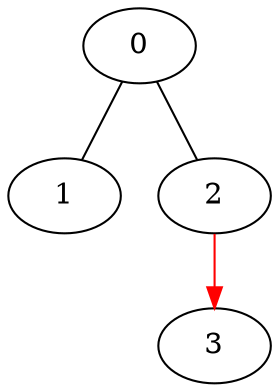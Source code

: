 // network test graph
digraph
{
	0 []
	1 []
	2 []
	3 []
	0 -> 1 [dir=none]
	0 -> 2 [dir=none]
	2 -> 3 [dir=forward,color=red]
}